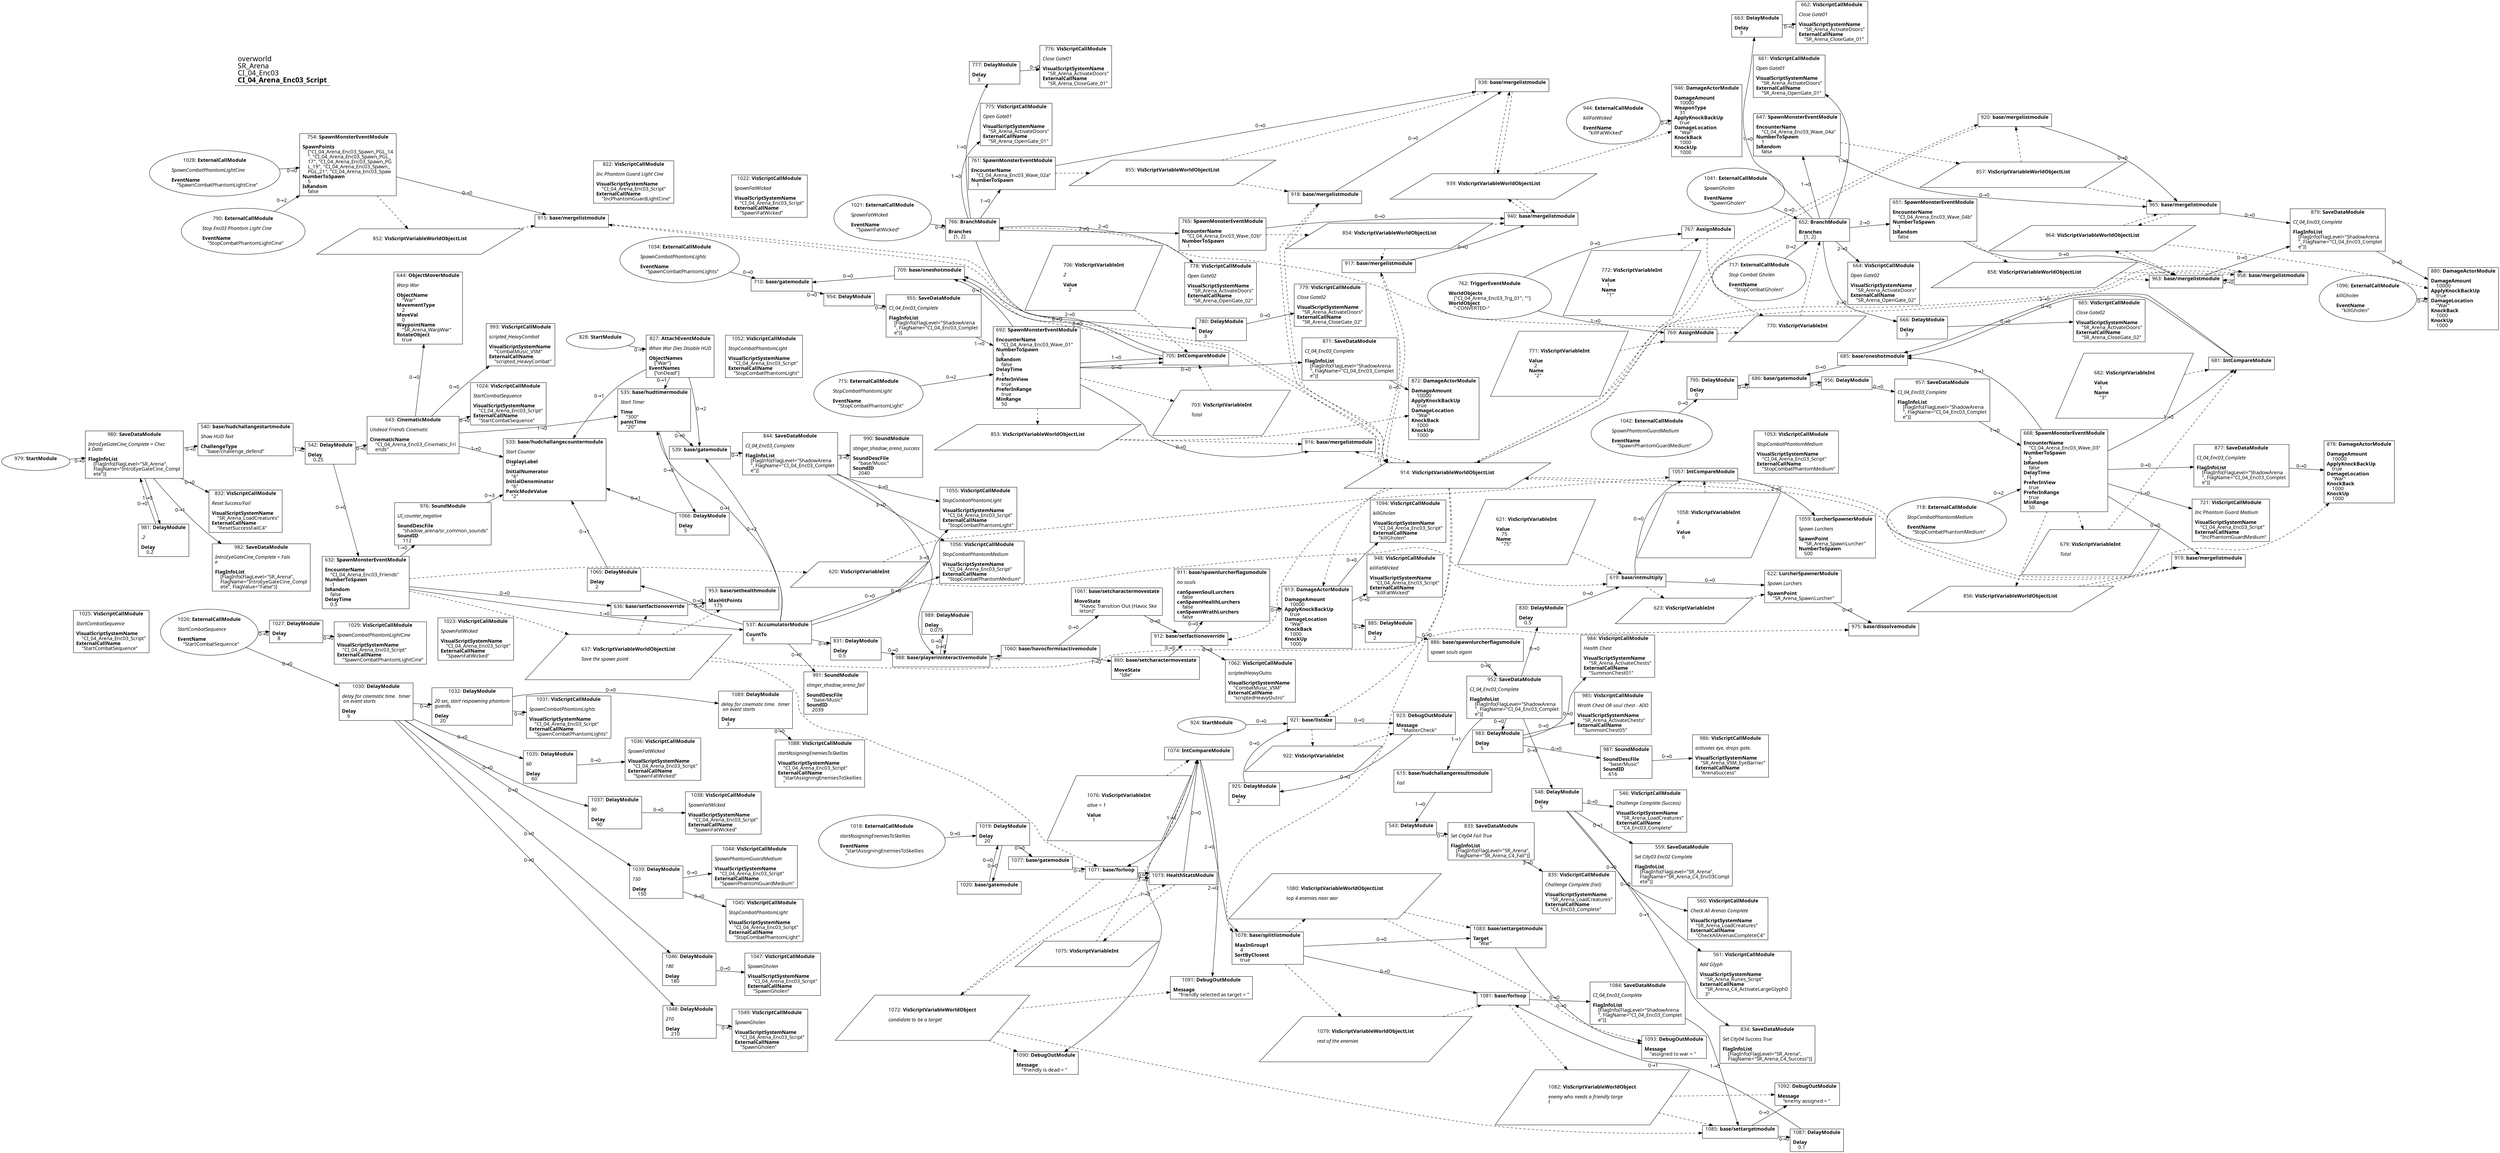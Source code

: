 digraph {
    layout = fdp;
    overlap = prism;
    sep = "+16";
    splines = spline;

    node [ shape = box ];

    graph [ fontname = "Segoe UI" ];
    node [ fontname = "Segoe UI" ];
    edge [ fontname = "Segoe UI" ];

    533 [ label = <533: <b>base/hudchallangecountermodule</b><br/><br/><i>Start Counter<br align="left"/></i><br align="left"/><b>DisplayLabel</b><br align="left"/>    &quot;&quot;<br align="left"/><b>InitialNumerator</b><br align="left"/>    &quot;6&quot;<br align="left"/><b>InitialDenominator</b><br align="left"/>    &quot;6&quot;<br align="left"/><b>PanicModeValue</b><br align="left"/>    &quot;2&quot;<br align="left"/>> ];
    533 [ pos = "-1.005,-2.9950001!" ];

    535 [ label = <535: <b>base/hudtimermodule</b><br/><br/><i>Start Timer<br align="left"/></i><br align="left"/><b>Time</b><br align="left"/>    &quot;300&quot;<br align="left"/><b>panicTime</b><br align="left"/>    &quot;20&quot;<br align="left"/>> ];
    535 [ pos = "-0.69100004,-2.867!" ];
    535 -> 539 [ label = "0→0" ];
    535 -> 1066 [ label = "0→0" ];

    537 [ label = <537: <b>AccumulatorModule</b><br/><br/><b>CountTo</b><br align="left"/>    6<br align="left"/>> ];
    537 [ pos = "-0.314,-3.673!" ];
    537 -> 539 [ label = "0→2" ];
    537 -> 535 [ label = "0→1" ];
    537 -> 831 [ label = "0→0" ];
    537 -> 991 [ label = "0→0" ];
    537 -> 1056 [ label = "0→0" ];
    537 -> 1055 [ label = "0→0" ];
    537 -> 1065 [ label = "0→0" ];

    539 [ label = <539: <b>base/gatemodule</b><br/><br/>> ];
    539 [ pos = "-0.324,-2.867!" ];
    539 -> 844 [ label = "0→1" ];

    540 [ label = <540: <b>base/hudchallangestartmodule</b><br/><br/><i>Show HUD Text<br align="left"/></i><br align="left"/><b>ChallengeType</b><br align="left"/>    &quot;base/challenge_defend&quot;<br align="left"/>> ];
    540 [ pos = "-2.3330002,-2.844!" ];
    540 -> 542 [ label = "1→0" ];

    542 [ label = <542: <b>DelayModule</b><br/><br/><b>Delay</b><br align="left"/>    0.25<br align="left"/>> ];
    542 [ pos = "-2.033,-2.867!" ];
    542 -> 643 [ label = "0→0" ];
    542 -> 632 [ label = "0→0" ];

    543 [ label = <543: <b>DelayModule</b><br/><br/>> ];
    543 [ pos = "2.946,-4.076!" ];
    543 -> 833 [ label = "0→1" ];

    546 [ label = <546: <b>VisScriptCallModule</b><br/><br/><i>Challenge Complete (Success)<br align="left"/></i><br align="left"/><b>VisualScriptSystemName</b><br align="left"/>    &quot;SR_Arena_LoadCreatures&quot;<br align="left"/><b>ExternalCallName</b><br align="left"/>    &quot;C4_Enc03_Complete&quot;<br align="left"/>> ];
    546 [ pos = "3.5720003,-3.8480003!" ];

    548 [ label = <548: <b>DelayModule</b><br/><br/><b>Delay</b><br align="left"/>    5<br align="left"/>> ];
    548 [ pos = "3.3240001,-3.8480003!" ];
    548 -> 546 [ label = "0→0" ];
    548 -> 559 [ label = "0→1" ];
    548 -> 560 [ label = "0→0" ];
    548 -> 561 [ label = "0→0" ];
    548 -> 834 [ label = "0→1" ];

    559 [ label = <559: <b>SaveDataModule</b><br/><br/><i>Set City03 Enc02 Complete<br align="left"/></i><br align="left"/><b>FlagInfoList</b><br align="left"/>    [FlagInfo(FlagLevel=&quot;SR_Arena&quot;, <br align="left"/>    FlagName=&quot;SR_Arena_C4_Enc03Compl<br align="left"/>    ete&quot;)]<br align="left"/>> ];
    559 [ pos = "3.5720003,-3.9480002!" ];

    560 [ label = <560: <b>VisScriptCallModule</b><br/><br/><i>Check All Arenas Complete<br align="left"/></i><br align="left"/><b>VisualScriptSystemName</b><br align="left"/>    &quot;SR_Arena_LoadCreatures&quot;<br align="left"/><b>ExternalCallName</b><br align="left"/>    &quot;CheckAllArenasCompleteC4&quot;<br align="left"/>> ];
    560 [ pos = "3.5760002,-4.11!" ];

    561 [ label = <561: <b>VisScriptCallModule</b><br/><br/><i>Add Glyph<br align="left"/></i><br align="left"/><b>VisualScriptSystemName</b><br align="left"/>    &quot;SR_Arena_Runes_Script&quot;<br align="left"/><b>ExternalCallName</b><br align="left"/>    &quot;SR_Arena_C4_ActivateLargeGlyph0<br align="left"/>    3&quot;<br align="left"/>> ];
    561 [ pos = "3.5760002,-4.204!" ];

    615 [ label = <615: <b>base/hudchallangeresultmodule</b><br/><br/><i>Fail<br align="left"/></i><br align="left"/>> ];
    615 [ pos = "2.651,-4.053!" ];
    615 -> 543 [ label = "1→0" ];

    619 [ label = <619: <b>base/intmultiply</b><br/><br/>> ];
    619 [ pos = "3.5830002,-3.2140002!" ];
    619 -> 622 [ label = "0→0" ];
    619 -> 1057 [ label = "0→0" ];
    620 -> 619 [ style = dashed ];
    621 -> 619 [ style = dashed ];
    619 -> 623 [ style = dashed ];

    620 [ label = <620: <b>VisScriptVariableInt</b><br/><br/>> ];
    620 [ shape = parallelogram ]
    620 [ pos = "-0.078,-3.3780003!" ];

    621 [ label = <621: <b>VisScriptVariableInt</b><br/><br/><b>Value</b><br align="left"/>    75<br align="left"/><b>Name</b><br align="left"/>    &quot;75&quot;<br align="left"/>> ];
    621 [ shape = parallelogram ]
    621 [ pos = "3.4290001,-3.2120001!" ];

    622 [ label = <622: <b>LurcherSpawnerModule</b><br/><br/><i>Spawn Lurchers<br align="left"/></i><br align="left"/><b>SpawnPoint</b><br align="left"/>    &quot;SR_Arena_SpawnLurcher&quot;<br align="left"/>> ];
    622 [ pos = "3.8930001,-3.2140002!" ];
    622 -> 975 [ label = "0→0" ];
    623 -> 622 [ style = dashed ];

    623 [ label = <623: <b>VisScriptVariableInt</b><br/><br/>> ];
    623 [ shape = parallelogram ]
    623 [ pos = "3.755,-3.288!" ];

    632 [ label = <632: <b>SpawnMonsterEventModule</b><br/><br/><b>EncounterName</b><br align="left"/>    &quot;CI_04_Arena_Enc03_Friends&quot;<br align="left"/><b>NumberToSpawn</b><br align="left"/>    -1<br align="left"/><b>IsRandom</b><br align="left"/>    false<br align="left"/><b>DelayTime</b><br align="left"/>    0.5<br align="left"/>> ];
    632 [ pos = "-1.5380001,-3.2340002!" ];
    632 -> 537 [ label = "1→0" ];
    632 -> 636 [ label = "0→0" ];
    632 -> 976 [ label = "1→0" ];
    632 -> 637 [ style = dashed ];
    632 -> 620 [ style = dashed ];

    636 [ label = <636: <b>base/setfactionoverride</b><br/><br/>> ];
    636 [ pos = "-0.99100006,-3.5670002!" ];
    636 -> 953 [ label = "0→0" ];
    637 -> 636 [ style = dashed ];

    637 [ label = <637: <b>VisScriptVariableWorldObjectList</b><br/><br/><i>Save the spawn point<br align="left"/></i><br align="left"/>> ];
    637 [ shape = parallelogram ]
    637 [ pos = "-1.2420001,-3.7020001!" ];

    643 [ label = <643: <b>CinematicModule</b><br/><br/><i>Undead Friends Cinematic<br align="left"/></i><br align="left"/><b>CinematicName</b><br align="left"/>    &quot;CI_04_Arena_Enc03_Cinematic_Fri<br align="left"/>    ends&quot;<br align="left"/>> ];
    643 [ pos = "-1.766,-2.867!" ];
    643 -> 644 [ label = "0→0" ];
    643 -> 533 [ label = "1→0" ];
    643 -> 535 [ label = "1→0" ];
    643 -> 993 [ label = "0→0" ];
    643 -> 1024 [ label = "0→0" ];

    644 [ label = <644: <b>ObjectMoverModule</b><br/><br/><i>Warp War<br align="left"/></i><br align="left"/><b>ObjectName</b><br align="left"/>    &quot;War&quot;<br align="left"/><b>MovementType</b><br align="left"/>    2<br align="left"/><b>MoveVal</b><br align="left"/>    0<br align="left"/><b>WaypointName</b><br align="left"/>    &quot;SR_Arena_WarpWar&quot;<br align="left"/><b>RotateObject</b><br align="left"/>    true<br align="left"/>> ];
    644 [ pos = "-1.5180001,-2.561!" ];

    647 [ label = <647: <b>SpawnMonsterEventModule</b><br/><br/><b>EncounterName</b><br align="left"/>    &quot;CI_04_Arena_Enc03_Wave_04a&quot;<br align="left"/><b>NumberToSpawn</b><br align="left"/>    1<br align="left"/><b>IsRandom</b><br align="left"/>    false<br align="left"/>> ];
    647 [ pos = "4.8630004,-0.105000004!" ];
    647 -> 965 [ label = "0→0" ];
    647 -> 857 [ style = dashed ];

    651 [ label = <651: <b>SpawnMonsterEventModule</b><br/><br/><b>EncounterName</b><br align="left"/>    &quot;CI_04_Arena_Enc03_Wave_04b&quot;<br align="left"/><b>NumberToSpawn</b><br align="left"/>    1<br align="left"/><b>IsRandom</b><br align="left"/>    false<br align="left"/>> ];
    651 [ pos = "4.867,-0.8!" ];
    651 -> 963 [ label = "0→0" ];
    651 -> 858 [ style = dashed ];

    652 [ label = <652: <b>BranchModule</b><br/><br/><b>Branches</b><br align="left"/>    [1, 2]<br align="left"/>> ];
    652 [ pos = "4.563,-0.44300002!" ];
    652 -> 663 [ label = "1→0" ];
    652 -> 661 [ label = "1→0" ];
    652 -> 647 [ label = "1→0" ];
    652 -> 651 [ label = "2→0" ];
    652 -> 664 [ label = "2→0" ];
    652 -> 666 [ label = "2→0" ];
    770 -> 652 [ style = dashed ];

    661 [ label = <661: <b>VisScriptCallModule</b><br/><br/><i>Open Gate01<br align="left"/></i><br align="left"/><b>VisualScriptSystemName</b><br align="left"/>    &quot;SR_Arena_ActivateDoors&quot;<br align="left"/><b>ExternalCallName</b><br align="left"/>    &quot;SR_Arena_OpenGate_01&quot;<br align="left"/>> ];
    661 [ pos = "4.8620005,-0.028!" ];

    662 [ label = <662: <b>VisScriptCallModule</b><br/><br/><i>Close Gate01<br align="left"/></i><br align="left"/><b>VisualScriptSystemName</b><br align="left"/>    &quot;SR_Arena_ActivateDoors&quot;<br align="left"/><b>ExternalCallName</b><br align="left"/>    &quot;SR_Arena_CloseGate_01&quot;<br align="left"/>> ];
    662 [ pos = "5.011,0.16600001!" ];

    663 [ label = <663: <b>DelayModule</b><br/><br/><b>Delay</b><br align="left"/>    3<br align="left"/>> ];
    663 [ pos = "4.86,0.16600001!" ];
    663 -> 662 [ label = "0→0" ];

    664 [ label = <664: <b>VisScriptCallModule</b><br/><br/><i>Open Gate02<br align="left"/></i><br align="left"/><b>VisualScriptSystemName</b><br align="left"/>    &quot;SR_Arena_ActivateDoors&quot;<br align="left"/><b>ExternalCallName</b><br align="left"/>    &quot;SR_Arena_OpenGate_02&quot;<br align="left"/>> ];
    664 [ pos = "4.868,-1.07!" ];

    665 [ label = <665: <b>VisScriptCallModule</b><br/><br/><i>Close Gate02<br align="left"/></i><br align="left"/><b>VisualScriptSystemName</b><br align="left"/>    &quot;SR_Arena_ActivateDoors&quot;<br align="left"/><b>ExternalCallName</b><br align="left"/>    &quot;SR_Arena_CloseGate_02&quot;<br align="left"/>> ];
    665 [ pos = "5.039,-1.151!" ];

    666 [ label = <666: <b>DelayModule</b><br/><br/><b>Delay</b><br align="left"/>    3<br align="left"/>> ];
    666 [ pos = "4.8700004,-1.151!" ];
    666 -> 665 [ label = "0→0" ];

    668 [ label = <668: <b>SpawnMonsterEventModule</b><br/><br/><b>EncounterName</b><br align="left"/>    &quot;CI_04_Arena_Enc03_Wave_03&quot;<br align="left"/><b>NumberToSpawn</b><br align="left"/>    5<br align="left"/><b>IsRandom</b><br align="left"/>    false<br align="left"/><b>DelayTime</b><br align="left"/>    1<br align="left"/><b>PreferInView</b><br align="left"/>    true<br align="left"/><b>PreferInRange</b><br align="left"/>    true<br align="left"/><b>MinRange</b><br align="left"/>    50<br align="left"/>> ];
    668 [ pos = "4.9090004,-2.3370001!" ];
    668 -> 681 [ label = "1→0" ];
    668 -> 685 [ label = "0→1" ];
    668 -> 721 [ label = "1→0" ];
    668 -> 877 [ label = "0→0" ];
    668 -> 919 [ label = "0→0" ];
    668 -> 856 [ style = dashed ];
    668 -> 679 [ style = dashed ];

    679 [ label = <679: <b>VisScriptVariableInt</b><br/><br/><i>Total<br align="left"/></i><br align="left"/>> ];
    679 [ shape = parallelogram ]
    679 [ pos = "5.195,-2.549!" ];

    681 [ label = <681: <b>IntCompareModule</b><br/><br/>> ];
    681 [ pos = "5.2700005,-2.1060002!" ];
    681 -> 685 [ label = "0→0" ];
    681 -> 685 [ label = "2→0" ];
    682 -> 681 [ style = dashed ];
    679 -> 681 [ style = dashed ];

    682 [ label = <682: <b>VisScriptVariableInt</b><br/><br/><b>Value</b><br align="left"/>    1<br align="left"/><b>Name</b><br align="left"/>    &quot;3&quot;<br align="left"/>> ];
    682 [ shape = parallelogram ]
    682 [ pos = "5.111,-2.092!" ];

    685 [ label = <685: <b>base/oneshotmodule</b><br/><br/>> ];
    685 [ pos = "4.7060003,-2.112!" ];
    685 -> 686 [ label = "0→0" ];

    686 [ label = <686: <b>base/gatemodule</b><br/><br/>> ];
    686 [ pos = "4.3580003,-2.3140001!" ];
    686 -> 956 [ label = "0→0" ];

    692 [ label = <692: <b>SpawnMonsterEventModule</b><br/><br/><b>EncounterName</b><br align="left"/>    &quot;CI_04_Arena_Enc03_Wave_01&quot;<br align="left"/><b>NumberToSpawn</b><br align="left"/>    5<br align="left"/><b>IsRandom</b><br align="left"/>    false<br align="left"/><b>DelayTime</b><br align="left"/>    1<br align="left"/><b>PreferInView</b><br align="left"/>    true<br align="left"/><b>PreferInRange</b><br align="left"/>    true<br align="left"/><b>MinRange</b><br align="left"/>    50<br align="left"/>> ];
    692 [ pos = "0.36400002,-2.02!" ];
    692 -> 705 [ label = "1→0" ];
    692 -> 709 [ label = "0→1" ];
    692 -> 871 [ label = "0→0" ];
    692 -> 916 [ label = "0→0" ];
    692 -> 705 [ label = "0→0" ];
    692 -> 853 [ style = dashed ];
    692 -> 703 [ style = dashed ];

    703 [ label = <703: <b>VisScriptVariableInt</b><br/><br/><i>Total<br align="left"/></i><br align="left"/>> ];
    703 [ shape = parallelogram ]
    703 [ pos = "0.62600005,-2.1790001!" ];

    705 [ label = <705: <b>IntCompareModule</b><br/><br/>> ];
    705 [ pos = "0.772,-1.899!" ];
    705 -> 709 [ label = "0→0" ];
    705 -> 709 [ label = "2→0" ];
    706 -> 705 [ style = dashed ];
    703 -> 705 [ style = dashed ];

    706 [ label = <706: <b>VisScriptVariableInt</b><br/><br/><i>2<br align="left"/></i><br align="left"/><b>Value</b><br align="left"/>    2<br align="left"/>> ];
    706 [ shape = parallelogram ]
    706 [ pos = "0.61800003,-1.784!" ];

    709 [ label = <709: <b>base/oneshotmodule</b><br/><br/>> ];
    709 [ pos = "0.105000004,-1.8000001!" ];
    709 -> 710 [ label = "0→0" ];

    710 [ label = <710: <b>base/gatemodule</b><br/><br/>> ];
    710 [ pos = "-0.19100001,-1.9970001!" ];
    710 -> 954 [ label = "0→0" ];

    715 [ label = <715: <b>ExternalCallModule</b><br/><br/><i>StopCombatPhantomLight<br align="left"/></i><br align="left"/><b>EventName</b><br align="left"/>    &quot;StopCombatPhantomLight&quot;<br align="left"/>> ];
    715 [ shape = oval ]
    715 [ pos = "0.072000004,-2.2080002!" ];
    715 -> 692 [ label = "0→2" ];

    717 [ label = <717: <b>ExternalCallModule</b><br/><br/><i>Stop Combat Gholen<br align="left"/></i><br align="left"/><b>EventName</b><br align="left"/>    &quot;StopCombatGholen&quot;<br align="left"/>> ];
    717 [ shape = oval ]
    717 [ pos = "4.309,-0.51600003!" ];
    717 -> 652 [ label = "0→2" ];

    718 [ label = <718: <b>ExternalCallModule</b><br/><br/><i>StopCombatPhantomMedium<br align="left"/></i><br align="left"/><b>EventName</b><br align="left"/>    &quot;StopCombatPhantomMedium&quot;<br align="left"/>> ];
    718 [ shape = oval ]
    718 [ pos = "4.6450005,-2.522!" ];
    718 -> 668 [ label = "0→2" ];

    721 [ label = <721: <b>VisScriptCallModule</b><br/><br/><i>Inc Phantom Guard Medium<br align="left"/></i><br align="left"/><b>VisualScriptSystemName</b><br align="left"/>    &quot;CI_04_Arena_Enc03_Script&quot;<br align="left"/><b>ExternalCallName</b><br align="left"/>    &quot;IncPhantomGuardMedium&quot;<br align="left"/>> ];
    721 [ pos = "5.4570003,-2.3960001!" ];

    754 [ label = <754: <b>SpawnMonsterEventModule</b><br/><br/><b>SpawnPoints</b><br align="left"/>    [&quot;CI_04_Arena_Enc03_Spawn_PGL_14<br align="left"/>    &quot;, &quot;CI_04_Arena_Enc03_Spawn_PGL_<br align="left"/>    17&quot;, &quot;CI_04_Arena_Enc03_Spawn_PG<br align="left"/>    L_19&quot;, &quot;CI_04_Arena_Enc03_Spawn_<br align="left"/>    PGL_21&quot;, &quot;CI_04_Arena_Enc03_Spaw<br align="left"/><b>NumberToSpawn</b><br align="left"/>    5<br align="left"/><b>IsRandom</b><br align="left"/>    false<br align="left"/>> ];
    754 [ pos = "-1.6,-1.9740001!" ];
    754 -> 915 [ label = "0→0" ];
    754 -> 852 [ style = dashed ];

    761 [ label = <761: <b>SpawnMonsterEventModule</b><br/><br/><b>EncounterName</b><br align="left"/>    &quot;CI_04_Arena_Enc03_Wave_02a&quot;<br align="left"/><b>NumberToSpawn</b><br align="left"/>    1<br align="left"/>> ];
    761 [ pos = "1.7680001,-0.19000001!" ];
    761 -> 938 [ label = "0→0" ];
    761 -> 855 [ style = dashed ];

    762 [ label = <762: <b>TriggerEventModule</b><br/><br/><b>WorldObjects</b><br align="left"/>    [&quot;CI_04_Arena_Enc03_Trg_01&quot;, &quot;&quot;]<br align="left"/><b>WorldObject</b><br align="left"/>    &quot;-CONVERTED-&quot;<br align="left"/>> ];
    762 [ shape = oval ]
    762 [ pos = "3.2270002,-1.149!" ];
    762 -> 769 [ label = "1→0" ];
    762 -> 767 [ label = "0→0" ];

    765 [ label = <765: <b>SpawnMonsterEventModule</b><br/><br/><b>EncounterName</b><br align="left"/>    &quot;CI_04_Arena_Enc03_Wave_02b&quot;<br align="left"/><b>NumberToSpawn</b><br align="left"/>    1<br align="left"/>> ];
    765 [ pos = "1.7730001,-0.82500005!" ];
    765 -> 940 [ label = "0→0" ];
    765 -> 854 [ style = dashed ];

    766 [ label = <766: <b>BranchModule</b><br/><br/><b>Branches</b><br align="left"/>    [1, 2]<br align="left"/>> ];
    766 [ pos = "1.514,-0.544!" ];
    766 -> 778 [ label = "2→0" ];
    766 -> 780 [ label = "2→0" ];
    766 -> 765 [ label = "2→0" ];
    766 -> 775 [ label = "1→0" ];
    766 -> 777 [ label = "1→0" ];
    766 -> 761 [ label = "1→0" ];
    770 -> 766 [ style = dashed ];

    767 [ label = <767: <b>AssignModule</b><br/><br/>> ];
    767 [ pos = "3.6020002,-1.079!" ];
    767 -> 770 [ style = dashed ];
    772 -> 767 [ style = dashed ];

    769 [ label = <769: <b>AssignModule</b><br/><br/>> ];
    769 [ pos = "3.5990002,-1.281!" ];
    769 -> 770 [ style = dashed ];
    771 -> 769 [ style = dashed ];

    770 [ label = <770: <b>VisScriptVariableInt</b><br/><br/>> ];
    770 [ shape = parallelogram ]
    770 [ pos = "3.7900002,-1.176!" ];

    771 [ label = <771: <b>VisScriptVariableInt</b><br/><br/><b>Value</b><br align="left"/>    2<br align="left"/><b>Name</b><br align="left"/>    &quot;2&quot;<br align="left"/>> ];
    771 [ shape = parallelogram ]
    771 [ pos = "3.4850001,-1.378!" ];

    772 [ label = <772: <b>VisScriptVariableInt</b><br/><br/><b>Value</b><br align="left"/>    1<br align="left"/><b>Name</b><br align="left"/>    &quot;1&quot;<br align="left"/>> ];
    772 [ shape = parallelogram ]
    772 [ pos = "3.4830003,-1.176!" ];

    775 [ label = <775: <b>VisScriptCallModule</b><br/><br/><i>Open Gate01<br align="left"/></i><br align="left"/><b>VisualScriptSystemName</b><br align="left"/>    &quot;SR_Arena_ActivateDoors&quot;<br align="left"/><b>ExternalCallName</b><br align="left"/>    &quot;SR_Arena_OpenGate_01&quot;<br align="left"/>> ];
    775 [ pos = "1.766,-0.109000005!" ];

    776 [ label = <776: <b>VisScriptCallModule</b><br/><br/><i>Close Gate01<br align="left"/></i><br align="left"/><b>VisualScriptSystemName</b><br align="left"/>    &quot;SR_Arena_ActivateDoors&quot;<br align="left"/><b>ExternalCallName</b><br align="left"/>    &quot;SR_Arena_CloseGate_01&quot;<br align="left"/>> ];
    776 [ pos = "1.9180001,0.083000004!" ];

    777 [ label = <777: <b>DelayModule</b><br/><br/><b>Delay</b><br align="left"/>    3<br align="left"/>> ];
    777 [ pos = "1.7670001,0.083000004!" ];
    777 -> 776 [ label = "0→0" ];

    778 [ label = <778: <b>VisScriptCallModule</b><br/><br/><i>Open Gate02<br align="left"/></i><br align="left"/><b>VisualScriptSystemName</b><br align="left"/>    &quot;SR_Arena_ActivateDoors&quot;<br align="left"/><b>ExternalCallName</b><br align="left"/>    &quot;SR_Arena_OpenGate_02&quot;<br align="left"/>> ];
    778 [ pos = "1.7750001,-1.0910001!" ];

    779 [ label = <779: <b>VisScriptCallModule</b><br/><br/><i>Close Gate02<br align="left"/></i><br align="left"/><b>VisualScriptSystemName</b><br align="left"/>    &quot;SR_Arena_ActivateDoors&quot;<br align="left"/><b>ExternalCallName</b><br align="left"/>    &quot;SR_Arena_CloseGate_02&quot;<br align="left"/>> ];
    779 [ pos = "1.945,-1.1600001!" ];

    780 [ label = <780: <b>DelayModule</b><br/><br/><b>Delay</b><br align="left"/>    3<br align="left"/>> ];
    780 [ pos = "1.7760001,-1.1600001!" ];
    780 -> 779 [ label = "0→0" ];

    790 [ label = <790: <b>ExternalCallModule</b><br/><br/><i>Stop Enc03 Phantom Light Cine<br align="left"/></i><br align="left"/><b>EventName</b><br align="left"/>    &quot;StopCombatPhantomLightCine&quot;<br align="left"/>> ];
    790 [ shape = oval ]
    790 [ pos = "-1.84,-2.18!" ];
    790 -> 754 [ label = "0→2" ];

    795 [ label = <795: <b>DelayModule</b><br/><br/><b>Delay</b><br align="left"/>    0<br align="left"/>> ];
    795 [ pos = "4.169,-2.3140001!" ];
    795 -> 686 [ label = "0→0" ];

    822 [ label = <822: <b>VisScriptCallModule</b><br/><br/><i>Inc Phantom Guard Light Cine<br align="left"/></i><br align="left"/><b>VisualScriptSystemName</b><br align="left"/>    &quot;CI_04_Arena_Enc03_Script&quot;<br align="left"/><b>ExternalCallName</b><br align="left"/>    &quot;IncPhantomGuardLightCine&quot;<br align="left"/>> ];
    822 [ pos = "-0.763,-1.6790001!" ];

    827 [ label = <827: <b>AttachEventModule</b><br/><br/><i>When War Dies Disable HUD<br align="left"/></i><br align="left"/><b>ObjectNames</b><br align="left"/>    [&quot;War&quot;]<br align="left"/><b>EventNames</b><br align="left"/>    [&quot;onDead&quot;]<br align="left"/>> ];
    827 [ pos = "-0.79600006,-2.673!" ];
    827 -> 539 [ label = "0→2" ];
    827 -> 535 [ label = "0→1" ];
    827 -> 533 [ label = "0→1" ];

    828 [ label = <828: <b>StartModule</b><br/><br/>> ];
    828 [ shape = oval ]
    828 [ pos = "-1.016,-2.673!" ];
    828 -> 827 [ label = "0→0" ];

    830 [ label = <830: <b>DelayModule</b><br/><br/><b>Delay</b><br align="left"/>    0.5<br align="left"/>> ];
    830 [ pos = "3.2170002,-3.3680003!" ];
    830 -> 619 [ label = "0→0" ];

    831 [ label = <831: <b>DelayModule</b><br/><br/><b>Delay</b><br align="left"/>    0.5<br align="left"/>> ];
    831 [ pos = "0.21700001,-3.7500002!" ];
    831 -> 988 [ label = "0→0" ];

    832 [ label = <832: <b>VisScriptCallModule</b><br/><br/><i>Reset Success/Fail<br align="left"/></i><br align="left"/><b>VisualScriptSystemName</b><br align="left"/>    &quot;SR_Arena_LoadCreatures&quot;<br align="left"/><b>ExternalCallName</b><br align="left"/>    &quot;ResetSuccessFailC4&quot;<br align="left"/>> ];
    832 [ pos = "-2.332,-2.96!" ];

    833 [ label = <833: <b>SaveDataModule</b><br/><br/><i>Set City04 Fail True<br align="left"/></i><br align="left"/><b>FlagInfoList</b><br align="left"/>    [FlagInfo(FlagLevel=&quot;SR_Arena&quot;, <br align="left"/>    FlagName=&quot;SR_Arena_C4_Fail&quot;)]<br align="left"/>> ];
    833 [ pos = "3.1100001,-4.053!" ];
    833 -> 835 [ label = "3→0" ];

    834 [ label = <834: <b>SaveDataModule</b><br/><br/><i>Set City04 Success True<br align="left"/></i><br align="left"/><b>FlagInfoList</b><br align="left"/>    [FlagInfo(FlagLevel=&quot;SR_Arena&quot;, <br align="left"/>    FlagName=&quot;SR_Arena_C4_Success&quot;)]<br align="left"/>> ];
    834 [ pos = "3.5750003,-4.301!" ];

    835 [ label = <835: <b>VisScriptCallModule</b><br/><br/><i>Challenge Complete (Fail)<br align="left"/></i><br align="left"/><b>VisualScriptSystemName</b><br align="left"/>    &quot;SR_Arena_LoadCreatures&quot;<br align="left"/><b>ExternalCallName</b><br align="left"/>    &quot;C4_Enc03_Complete&quot;<br align="left"/>> ];
    835 [ pos = "3.3040001,-4.099!" ];

    844 [ label = <844: <b>SaveDataModule</b><br/><br/><i>CI_04_Enc03_Complete<br align="left"/></i><br align="left"/><b>FlagInfoList</b><br align="left"/>    [FlagInfo(FlagLevel=&quot;ShadowArena<br align="left"/>    &quot;, FlagName=&quot;CI_04_Enc03_Complet<br align="left"/>    e&quot;)]<br align="left"/>> ];
    844 [ pos = "-0.13900001,-2.844!" ];
    844 -> 988 [ label = "3→0" ];
    844 -> 990 [ label = "3→0" ];
    844 -> 1055 [ label = "3→0" ];
    844 -> 1056 [ label = "3→0" ];

    852 [ label = <852: <b>VisScriptVariableWorldObjectList</b><br/><br/>> ];
    852 [ shape = parallelogram ]
    852 [ pos = "-1.5380001,-2.2350001!" ];

    853 [ label = <853: <b>VisScriptVariableWorldObjectList</b><br/><br/>> ];
    853 [ shape = parallelogram ]
    853 [ pos = "0.42600003,-2.279!" ];

    854 [ label = <854: <b>VisScriptVariableWorldObjectList</b><br/><br/>> ];
    854 [ shape = parallelogram ]
    854 [ pos = "2.066,-0.99100006!" ];

    855 [ label = <855: <b>VisScriptVariableWorldObjectList</b><br/><br/>> ];
    855 [ shape = parallelogram ]
    855 [ pos = "2.055,-0.356!" ];

    856 [ label = <856: <b>VisScriptVariableWorldObjectList</b><br/><br/>> ];
    856 [ shape = parallelogram ]
    856 [ pos = "5.116,-2.601!" ];

    857 [ label = <857: <b>VisScriptVariableWorldObjectList</b><br/><br/>> ];
    857 [ shape = parallelogram ]
    857 [ pos = "5.03,-0.36200002!" ];

    858 [ label = <858: <b>VisScriptVariableWorldObjectList</b><br/><br/>> ];
    858 [ shape = parallelogram ]
    858 [ pos = "5.0280004,-1.051!" ];

    860 [ label = <860: <b>base/setcharactermovestate</b><br/><br/><b>MoveState</b><br align="left"/>    &quot;Idle&quot;<br align="left"/>> ];
    860 [ pos = "0.952,-3.7960002!" ];
    860 -> 912 [ label = "0→0" ];

    871 [ label = <871: <b>SaveDataModule</b><br/><br/><i>CI_04_Enc03_Complete<br align="left"/></i><br align="left"/><b>FlagInfoList</b><br align="left"/>    [FlagInfo(FlagLevel=&quot;ShadowArena<br align="left"/>    &quot;, FlagName=&quot;CI_04_Enc03_Complet<br align="left"/>    e&quot;)]<br align="left"/>> ];
    871 [ pos = "0.99000007,-2.02!" ];
    871 -> 872 [ label = "0→0" ];

    872 [ label = <872: <b>DamageActorModule</b><br/><br/><b>DamageAmount</b><br align="left"/>    10000<br align="left"/><b>ApplyKnockBackUp</b><br align="left"/>    true<br align="left"/><b>DamageLocation</b><br align="left"/>    &quot;War&quot;<br align="left"/><b>KnockBack</b><br align="left"/>    1000<br align="left"/><b>KnockUp</b><br align="left"/>    1000<br align="left"/>> ];
    872 [ pos = "1.212,-2.02!" ];
    853 -> 872 [ style = dashed ];

    877 [ label = <877: <b>SaveDataModule</b><br/><br/><i>CI_04_Enc03_Complete<br align="left"/></i><br align="left"/><b>FlagInfoList</b><br align="left"/>    [FlagInfo(FlagLevel=&quot;ShadowArena<br align="left"/>    &quot;, FlagName=&quot;CI_04_Enc03_Complet<br align="left"/>    e&quot;)]<br align="left"/>> ];
    877 [ pos = "5.4550004,-2.2480001!" ];
    877 -> 878 [ label = "0→0" ];

    878 [ label = <878: <b>DamageActorModule</b><br/><br/><b>DamageAmount</b><br align="left"/>    10000<br align="left"/><b>ApplyKnockBackUp</b><br align="left"/>    true<br align="left"/><b>DamageLocation</b><br align="left"/>    &quot;War&quot;<br align="left"/><b>KnockBack</b><br align="left"/>    1000<br align="left"/><b>KnockUp</b><br align="left"/>    1000<br align="left"/>> ];
    878 [ pos = "5.677,-2.2480001!" ];
    856 -> 878 [ style = dashed ];

    879 [ label = <879: <b>SaveDataModule</b><br/><br/><i>CI_04_Enc03_Complete<br align="left"/></i><br align="left"/><b>FlagInfoList</b><br align="left"/>    [FlagInfo(FlagLevel=&quot;ShadowArena<br align="left"/>    &quot;, FlagName=&quot;CI_04_Enc03_Complet<br align="left"/>    e&quot;)]<br align="left"/>> ];
    879 [ pos = "6.169,-0.294!" ];
    879 -> 880 [ label = "0→0" ];

    880 [ label = <880: <b>DamageActorModule</b><br/><br/><b>DamageAmount</b><br align="left"/>    10000<br align="left"/><b>ApplyKnockBackUp</b><br align="left"/>    true<br align="left"/><b>DamageLocation</b><br align="left"/>    &quot;War&quot;<br align="left"/><b>KnockBack</b><br align="left"/>    1000<br align="left"/><b>KnockUp</b><br align="left"/>    1000<br align="left"/>> ];
    880 [ pos = "6.497,-0.51500005!" ];
    964 -> 880 [ style = dashed ];

    885 [ label = <885: <b>DelayModule</b><br/><br/><b>Delay</b><br align="left"/>    2<br align="left"/>> ];
    885 [ pos = "1.9380001,-3.7960002!" ];
    885 -> 886 [ label = "0→0" ];

    886 [ label = <886: <b>base/spawnlurcherflagsmodule</b><br/><br/><i>spawn souls again<br align="left"/></i><br align="left"/>> ];
    886 [ pos = "2.128,-3.7960002!" ];
    886 -> 952 [ label = "0→0" ];

    911 [ label = <911: <b>base/spawnlurcherflagsmodule</b><br/><br/><i>no souls<br align="left"/></i><br align="left"/><b>canSpawnSoulLurchers</b><br align="left"/>    false<br align="left"/><b>canSpawnHealthLurchers</b><br align="left"/>    false<br align="left"/><b>canSpawnWrathLurchers</b><br align="left"/>    false<br align="left"/>> ];
    911 [ pos = "1.4810001,-3.7960002!" ];
    911 -> 913 [ label = "0→0" ];

    912 [ label = <912: <b>base/setfactionoverride</b><br/><br/>> ];
    912 [ pos = "1.2260001,-3.7960002!" ];
    912 -> 911 [ label = "0→0" ];
    912 -> 1062 [ label = "0→0" ];
    914 -> 912 [ style = dashed ];

    913 [ label = <913: <b>DamageActorModule</b><br/><br/><b>DamageAmount</b><br align="left"/>    10000<br align="left"/><b>ApplyKnockBackUp</b><br align="left"/>    true<br align="left"/><b>DamageLocation</b><br align="left"/>    &quot;War&quot;<br align="left"/><b>KnockBack</b><br align="left"/>    1000<br align="left"/><b>KnockUp</b><br align="left"/>    1000<br align="left"/>> ];
    913 [ pos = "1.7270001,-3.7960002!" ];
    913 -> 885 [ label = "0→0" ];
    913 -> 948 [ label = "0→0" ];
    913 -> 1094 [ label = "0→0" ];
    914 -> 913 [ style = dashed ];

    914 [ label = <914: <b>VisScriptVariableWorldObjectList</b><br/><br/>> ];
    914 [ shape = parallelogram ]
    914 [ pos = "2.187,-2.729!" ];

    915 [ label = <915: <b>base/mergelistmodule</b><br/><br/>> ];
    915 [ pos = "-1.2750001,-2.161!" ];
    915 -> 914 [ style = dashed ];
    914 -> 915 [ style = dashed ];
    852 -> 915 [ style = dashed ];

    916 [ label = <916: <b>base/mergelistmodule</b><br/><br/>> ];
    916 [ pos = "0.78000003,-2.2050002!" ];
    916 -> 914 [ style = dashed ];
    914 -> 916 [ style = dashed ];
    853 -> 916 [ style = dashed ];

    917 [ label = <917: <b>base/mergelistmodule</b><br/><br/>> ];
    917 [ pos = "2.2570002,-1.0990001!" ];
    917 -> 940 [ label = "0→0" ];
    917 -> 914 [ style = dashed ];
    914 -> 917 [ style = dashed ];
    854 -> 917 [ style = dashed ];

    918 [ label = <918: <b>base/mergelistmodule</b><br/><br/>> ];
    918 [ pos = "2.3390002,-0.45200002!" ];
    918 -> 938 [ label = "0→0" ];
    918 -> 914 [ style = dashed ];
    914 -> 918 [ style = dashed ];
    855 -> 918 [ style = dashed ];

    919 [ label = <919: <b>base/mergelistmodule</b><br/><br/>> ];
    919 [ pos = "5.393,-2.561!" ];
    919 -> 914 [ style = dashed ];
    914 -> 919 [ style = dashed ];
    856 -> 919 [ style = dashed ];

    920 [ label = <920: <b>base/mergelistmodule</b><br/><br/>> ];
    920 [ pos = "5.3570004,-0.015000001!" ];
    920 -> 965 [ label = "0→0" ];
    920 -> 914 [ style = dashed ];
    914 -> 920 [ style = dashed ];
    857 -> 920 [ style = dashed ];

    921 [ label = <921: <b>base/listsize</b><br/><br/>> ];
    921 [ pos = "1.7820001,-4.132!" ];
    921 -> 923 [ label = "0→0" ];
    921 -> 922 [ style = dashed ];
    914 -> 921 [ style = dashed ];

    922 [ label = <922: <b>VisScriptVariableInt</b><br/><br/>> ];
    922 [ shape = parallelogram ]
    922 [ pos = "1.917,-4.2380004!" ];

    923 [ label = <923: <b>DebugOutModule</b><br/><br/><b>Message</b><br align="left"/>    &quot;MasterCheck&quot;<br align="left"/>> ];
    923 [ pos = "2.033,-4.132!" ];
    923 -> 925 [ label = "0→0" ];
    922 -> 923 [ style = dashed ];

    924 [ label = <924: <b>StartModule</b><br/><br/>> ];
    924 [ shape = oval ]
    924 [ pos = "1.514,-4.132!" ];
    924 -> 921 [ label = "0→0" ];

    925 [ label = <925: <b>DelayModule</b><br/><br/><b>Delay</b><br align="left"/>    2<br align="left"/>> ];
    925 [ pos = "1.9020001,-4.3580003!" ];
    925 -> 921 [ label = "0→0" ];

    938 [ label = <938: <b>base/mergelistmodule</b><br/><br/>> ];
    938 [ pos = "2.9440002,-0.284!" ];
    938 -> 939 [ style = dashed ];
    939 -> 938 [ style = dashed ];
    855 -> 938 [ style = dashed ];

    939 [ label = <939: <b>VisScriptVariableWorldObjectList</b><br/><br/>> ];
    939 [ shape = parallelogram ]
    939 [ pos = "2.9650002,-0.583!" ];

    940 [ label = <940: <b>base/mergelistmodule</b><br/><br/>> ];
    940 [ pos = "2.953,-0.77800006!" ];
    940 -> 939 [ style = dashed ];
    939 -> 940 [ style = dashed ];
    854 -> 940 [ style = dashed ];

    944 [ label = <944: <b>ExternalCallModule</b><br/><br/><i>killFatWicked<br align="left"/></i><br align="left"/><b>EventName</b><br align="left"/>    &quot;killFatWicked&quot;<br align="left"/>> ];
    944 [ shape = oval ]
    944 [ pos = "3.2700002,-0.48600003!" ];
    944 -> 946 [ label = "0→0" ];

    946 [ label = <946: <b>DamageActorModule</b><br/><br/><b>DamageAmount</b><br align="left"/>    10000<br align="left"/><b>WeaponType</b><br align="left"/>    31<br align="left"/><b>ApplyKnockBackUp</b><br align="left"/>    true<br align="left"/><b>DamageLocation</b><br align="left"/>    &quot;War&quot;<br align="left"/><b>KnockBack</b><br align="left"/>    1000<br align="left"/><b>KnockUp</b><br align="left"/>    1000<br align="left"/>> ];
    946 [ pos = "3.499,-0.48600003!" ];
    939 -> 946 [ style = dashed ];

    948 [ label = <948: <b>VisScriptCallModule</b><br/><br/><i>killFatWicked<br align="left"/></i><br align="left"/><b>VisualScriptSystemName</b><br align="left"/>    &quot;CI_04_Arena_Enc03_Script&quot;<br align="left"/><b>ExternalCallName</b><br align="left"/>    &quot;killFatWicked&quot;<br align="left"/>> ];
    948 [ pos = "1.937,-3.7220001!" ];

    952 [ label = <952: <b>SaveDataModule</b><br/><br/><i>CI_04_Enc03_Complete<br align="left"/></i><br align="left"/><b>FlagInfoList</b><br align="left"/>    [FlagInfo(FlagLevel=&quot;ShadowArena<br align="left"/>    &quot;, FlagName=&quot;CI_04_Enc03_Complet<br align="left"/>    e&quot;)]<br align="left"/>> ];
    952 [ pos = "2.3720002,-3.7960002!" ];
    952 -> 615 [ label = "1→1" ];
    952 -> 830 [ label = "0→0" ];
    952 -> 548 [ label = "0→0" ];
    952 -> 983 [ label = "0→0" ];

    953 [ label = <953: <b>base/sethealthmodule</b><br/><br/><b>MaxHitPoints</b><br align="left"/>    175<br align="left"/>> ];
    953 [ pos = "-0.75900006,-3.5670002!" ];
    637 -> 953 [ style = dashed ];

    954 [ label = <954: <b>DelayModule</b><br/><br/>> ];
    954 [ pos = "-0.026,-1.9970001!" ];
    954 -> 955 [ label = "0→0" ];

    955 [ label = <955: <b>SaveDataModule</b><br/><br/><i>CI_04_Enc03_Complete<br align="left"/></i><br align="left"/><b>FlagInfoList</b><br align="left"/>    [FlagInfo(FlagLevel=&quot;ShadowArena<br align="left"/>    &quot;, FlagName=&quot;CI_04_Enc03_Complet<br align="left"/>    e&quot;)]<br align="left"/>> ];
    955 [ pos = "0.13800001,-1.9970001!" ];
    955 -> 692 [ label = "1→0" ];

    956 [ label = <956: <b>DelayModule</b><br/><br/>> ];
    956 [ pos = "4.53,-2.3140001!" ];
    956 -> 957 [ label = "0→0" ];

    957 [ label = <957: <b>SaveDataModule</b><br/><br/><i>CI_04_Enc03_Complete<br align="left"/></i><br align="left"/><b>FlagInfoList</b><br align="left"/>    [FlagInfo(FlagLevel=&quot;ShadowArena<br align="left"/>    &quot;, FlagName=&quot;CI_04_Enc03_Complet<br align="left"/>    e&quot;)]<br align="left"/>> ];
    957 [ pos = "4.701,-2.3140001!" ];
    957 -> 668 [ label = "1→0" ];

    958 [ label = <958: <b>base/mergelistmodule</b><br/><br/>> ];
    958 [ pos = "5.352,-1.0370001!" ];
    958 -> 963 [ label = "0→0" ];
    958 -> 914 [ style = dashed ];
    914 -> 958 [ style = dashed ];
    858 -> 958 [ style = dashed ];

    963 [ label = <963: <b>base/mergelistmodule</b><br/><br/>> ];
    963 [ pos = "5.7890005,-0.86!" ];
    963 -> 879 [ label = "0→0" ];
    858 -> 963 [ style = dashed ];
    964 -> 963 [ style = dashed ];
    963 -> 964 [ style = dashed ];

    964 [ label = <964: <b>VisScriptVariableWorldObjectList</b><br/><br/>> ];
    964 [ shape = parallelogram ]
    964 [ pos = "5.7970004,-0.61200005!" ];

    965 [ label = <965: <b>base/mergelistmodule</b><br/><br/>> ];
    965 [ pos = "5.7770004,-0.294!" ];
    965 -> 879 [ label = "0→0" ];
    964 -> 965 [ style = dashed ];
    965 -> 964 [ style = dashed ];
    857 -> 965 [ style = dashed ];

    975 [ label = <975: <b>base/dissolvemodule</b><br/><br/>> ];
    975 [ pos = "4.1790004,-3.2680001!" ];
    637 -> 975 [ style = dashed ];

    976 [ label = <976: <b>SoundModule</b><br/><br/><i>UI_counter_negative<br align="left"/></i><br align="left"/><b>SoundDescFile</b><br align="left"/>    &quot;shadow_arena/sr_common_sounds&quot;<br align="left"/><b>SoundID</b><br align="left"/>    112<br align="left"/>> ];
    976 [ pos = "-1.2040001,-3.0640001!" ];
    976 -> 533 [ label = "0→3" ];

    979 [ label = <979: <b>StartModule</b><br/><br/>> ];
    979 [ shape = oval ]
    979 [ pos = "-2.874,-2.844!" ];
    979 -> 980 [ label = "0→0" ];

    980 [ label = <980: <b>SaveDataModule</b><br/><br/><i>IntroEyeGateCine_Complete = Chec<br align="left"/>k Data<br align="left"/></i><br align="left"/><b>FlagInfoList</b><br align="left"/>    [FlagInfo(FlagLevel=&quot;SR_Arena&quot;, <br align="left"/>    FlagName=&quot;IntroEyeGateCine_Compl<br align="left"/>    ete&quot;)]<br align="left"/>> ];
    980 [ pos = "-2.618,-2.844!" ];
    980 -> 981 [ label = "1→0" ];
    980 -> 982 [ label = "0→1" ];
    980 -> 540 [ label = "0→0" ];
    980 -> 832 [ label = "0→0" ];

    981 [ label = <981: <b>DelayModule</b><br/><br/><i>.2<br align="left"/></i><br align="left"/><b>Delay</b><br align="left"/>    0.2<br align="left"/>> ];
    981 [ pos = "-2.5970001,-2.9910002!" ];
    981 -> 980 [ label = "0→0" ];

    982 [ label = <982: <b>SaveDataModule</b><br/><br/><i>IntroEyeGateCine_Complete = Fals<br align="left"/>e<br align="left"/></i><br align="left"/><b>FlagInfoList</b><br align="left"/>    [FlagInfo(FlagLevel=&quot;SR_Arena&quot;, <br align="left"/>    FlagName=&quot;IntroEyeGateCine_Compl<br align="left"/>    ete&quot;, FlagValue=&quot;False&quot;)]<br align="left"/>> ];
    982 [ pos = "-2.331,-3.038!" ];

    983 [ label = <983: <b>DelayModule</b><br/><br/><b>Delay</b><br align="left"/>    5<br align="left"/>> ];
    983 [ pos = "3.3230002,-3.601!" ];
    983 -> 984 [ label = "0→0" ];
    983 -> 985 [ label = "0→0" ];
    983 -> 987 [ label = "0→0" ];

    984 [ label = <984: <b>VisScriptCallModule</b><br/><br/><i>Health Chest<br align="left"/></i><br align="left"/><b>VisualScriptSystemName</b><br align="left"/>    &quot;SR_Arena_ActivateChests&quot;<br align="left"/><b>ExternalCallName</b><br align="left"/>    &quot;SummonChest01&quot;<br align="left"/>> ];
    984 [ pos = "3.558,-3.519!" ];

    985 [ label = <985: <b>VisScriptCallModule</b><br/><br/><i>Wrath Chest OR soul chest - ADD<br align="left"/></i><br align="left"/><b>VisualScriptSystemName</b><br align="left"/>    &quot;SR_Arena_ActivateChests&quot;<br align="left"/><b>ExternalCallName</b><br align="left"/>    &quot;SummonChest05&quot;<br align="left"/>> ];
    985 [ pos = "3.558,-3.601!" ];

    986 [ label = <986: <b>VisScriptCallModule</b><br/><br/><i>activates eye, drops gate.<br align="left"/></i><br align="left"/><b>VisualScriptSystemName</b><br align="left"/>    &quot;SR_Arena_VSM_EyeBarrier&quot;<br align="left"/><b>ExternalCallName</b><br align="left"/>    &quot;ArenaSuccess&quot;<br align="left"/>> ];
    986 [ pos = "3.7410002,-3.6820002!" ];

    987 [ label = <987: <b>SoundModule</b><br/><br/><b>SoundDescFile</b><br align="left"/>    &quot;base/Music&quot;<br align="left"/><b>SoundID</b><br align="left"/>    616<br align="left"/>> ];
    987 [ pos = "3.5590003,-3.6820002!" ];
    987 -> 986 [ label = "0→0" ];

    988 [ label = <988: <b>base/playerininteractivemodule</b><br/><br/>> ];
    988 [ pos = "0.40500003,-3.7500002!" ];
    988 -> 989 [ label = "0→0" ];
    988 -> 1060 [ label = "1→0" ];

    989 [ label = <989: <b>DelayModule</b><br/><br/><b>Delay</b><br align="left"/>    0.075<br align="left"/>> ];
    989 [ pos = "0.43500003,-3.565!" ];
    989 -> 988 [ label = "0→0" ];

    990 [ label = <990: <b>SoundModule</b><br/><br/><i>stinger_shadow_arena_success<br align="left"/></i><br align="left"/><b>SoundDescFile</b><br align="left"/>    &quot;base/Music&quot;<br align="left"/><b>SoundID</b><br align="left"/>    2040<br align="left"/>> ];
    990 [ pos = "0.14400001,-2.7740002!" ];

    991 [ label = <991: <b>SoundModule</b><br/><br/><i>stinger_shadow_arena_fail<br align="left"/></i><br align="left"/><b>SoundDescFile</b><br align="left"/>    &quot;base/Music&quot;<br align="left"/><b>SoundID</b><br align="left"/>    2039<br align="left"/>> ];
    991 [ pos = "-0.07,-3.8190002!" ];

    993 [ label = <993: <b>VisScriptCallModule</b><br/><br/><i>scripted_HeavyCombat<br align="left"/></i><br align="left"/><b>VisualScriptSystemName</b><br align="left"/>    &quot;CombatMusic_VSM&quot;<br align="left"/><b>ExternalCallName</b><br align="left"/>    &quot;scripted_HeavyCombat&quot;<br align="left"/>> ];
    993 [ pos = "-1.327,-2.693!" ];

    1018 [ label = <1018: <b>ExternalCallModule</b><br/><br/><i>startAssigningEnemiesToSkellies<br align="left"/></i><br align="left"/><b>EventName</b><br align="left"/>    &quot;startAssigningEnemiesToSkellies<br align="left"/>    &quot;<br align="left"/>> ];
    1018 [ shape = oval ]
    1018 [ pos = "0.80100006,-4.767!" ];
    1018 -> 1019 [ label = "0→0" ];

    1019 [ label = <1019: <b>DelayModule</b><br/><br/><b>Delay</b><br align="left"/>    20<br align="left"/>> ];
    1019 [ pos = "1.052,-4.767!" ];
    1019 -> 1020 [ label = "0→0" ];
    1019 -> 1077 [ label = "0→0" ];

    1020 [ label = <1020: <b>base/gatemodule</b><br/><br/>> ];
    1020 [ pos = "1.0580001,-4.964!" ];
    1020 -> 1019 [ label = "0→0" ];

    1021 [ label = <1021: <b>ExternalCallModule</b><br/><br/><i>SpawnFatWicked<br align="left"/></i><br align="left"/><b>EventName</b><br align="left"/>    &quot;SpawnFatWicked&quot;<br align="left"/>> ];
    1021 [ shape = oval ]
    1021 [ pos = "1.2440001,-0.544!" ];
    1021 -> 766 [ label = "0→0" ];

    1022 [ label = <1022: <b>VisScriptCallModule</b><br/><br/><i>SpawnFatWicked<br align="left"/></i><br align="left"/><b>VisualScriptSystemName</b><br align="left"/>    &quot;CI_04_Arena_Enc03_Script&quot;<br align="left"/><b>ExternalCallName</b><br align="left"/>    &quot;SpawnFatWicked&quot;<br align="left"/>> ];
    1022 [ pos = "1.0600001,-0.545!" ];

    1023 [ label = <1023: <b>VisScriptCallModule</b><br/><br/><i>SpawnFatWicked<br align="left"/></i><br align="left"/><b>VisualScriptSystemName</b><br align="left"/>    &quot;CI_04_Arena_Enc03_Script&quot;<br align="left"/><b>ExternalCallName</b><br align="left"/>    &quot;SpawnFatWicked&quot;<br align="left"/>> ];
    1023 [ pos = "-1.5870001,-3.6440003!" ];

    1024 [ label = <1024: <b>VisScriptCallModule</b><br/><br/><i>StartCombatSequence<br align="left"/></i><br align="left"/><b>VisualScriptSystemName</b><br align="left"/>    &quot;CI_04_Arena_Enc03_Script&quot;<br align="left"/><b>ExternalCallName</b><br align="left"/>    &quot;StartCombatSequence&quot;<br align="left"/>> ];
    1024 [ pos = "-1.327,-2.818!" ];

    1025 [ label = <1025: <b>VisScriptCallModule</b><br/><br/><i>StartCombatSequence<br align="left"/></i><br align="left"/><b>VisualScriptSystemName</b><br align="left"/>    &quot;CI_04_Arena_Enc03_Script&quot;<br align="left"/><b>ExternalCallName</b><br align="left"/>    &quot;StartCombatSequence&quot;<br align="left"/>> ];
    1025 [ pos = "-2.654,-3.6750002!" ];

    1026 [ label = <1026: <b>ExternalCallModule</b><br/><br/><i>StartCombatSequence<br align="left"/></i><br align="left"/><b>EventName</b><br align="left"/>    &quot;StartCombatSequence&quot;<br align="left"/>> ];
    1026 [ shape = oval ]
    1026 [ pos = "-2.4780002,-3.6750002!" ];
    1026 -> 1027 [ label = "0→0" ];
    1026 -> 1030 [ label = "0→0" ];

    1027 [ label = <1027: <b>DelayModule</b><br/><br/><b>Delay</b><br align="left"/>    8<br align="left"/>> ];
    1027 [ pos = "-2.207,-3.6750002!" ];
    1027 -> 1029 [ label = "0→0" ];

    1028 [ label = <1028: <b>ExternalCallModule</b><br/><br/><i>SpawnCombatPhantomLightCine<br align="left"/></i><br align="left"/><b>EventName</b><br align="left"/>    &quot;SpawnCombatPhantomLightCine&quot;<br align="left"/>> ];
    1028 [ shape = oval ]
    1028 [ pos = "-1.9070001,-1.9740001!" ];
    1028 -> 754 [ label = "0→0" ];

    1029 [ label = <1029: <b>VisScriptCallModule</b><br/><br/><i>SpawnCombatPhantomLightCine<br align="left"/></i><br align="left"/><b>VisualScriptSystemName</b><br align="left"/>    &quot;CI_04_Arena_Enc03_Script&quot;<br align="left"/><b>ExternalCallName</b><br align="left"/>    &quot;SpawnCombatPhantomLightCine&quot;<br align="left"/>> ];
    1029 [ pos = "-1.9740001,-3.6750002!" ];

    1030 [ label = <1030: <b>DelayModule</b><br/><br/><i>delay for cinematic time.  timer<br align="left"/> on event starts<br align="left"/></i><br align="left"/><b>Delay</b><br align="left"/>    6<br align="left"/>> ];
    1030 [ pos = "-2.206,-3.8810003!" ];
    1030 -> 1032 [ label = "0→0" ];
    1030 -> 1035 [ label = "0→0" ];
    1030 -> 1037 [ label = "0→0" ];
    1030 -> 1039 [ label = "0→0" ];
    1030 -> 1046 [ label = "0→0" ];
    1030 -> 1048 [ label = "0→0" ];

    1031 [ label = <1031: <b>VisScriptCallModule</b><br/><br/><i>SpawnCombatPhantomLights<br align="left"/></i><br align="left"/><b>VisualScriptSystemName</b><br align="left"/>    &quot;CI_04_Arena_Enc03_Script&quot;<br align="left"/><b>ExternalCallName</b><br align="left"/>    &quot;SpawnCombatPhantomLights&quot;<br align="left"/>> ];
    1031 [ pos = "-1.595,-3.8810003!" ];

    1032 [ label = <1032: <b>DelayModule</b><br/><br/><i>20 sec, start respawning phantom<br align="left"/>guards.<br align="left"/></i><br align="left"/><b>Delay</b><br align="left"/>    20<br align="left"/>> ];
    1032 [ pos = "-1.8670001,-3.8810003!" ];
    1032 -> 1031 [ label = "0→0" ];
    1032 -> 1089 [ label = "0→0" ];

    1034 [ label = <1034: <b>ExternalCallModule</b><br/><br/><i>SpawnCombatPhantomLights<br align="left"/></i><br align="left"/><b>EventName</b><br align="left"/>    &quot;SpawnCombatPhantomLights&quot;<br align="left"/>> ];
    1034 [ shape = oval ]
    1034 [ pos = "-0.47300002,-1.9970001!" ];
    1034 -> 710 [ label = "0→0" ];

    1035 [ label = <1035: <b>DelayModule</b><br/><br/><i>60<br align="left"/></i><br align="left"/><b>Delay</b><br align="left"/>    60<br align="left"/>> ];
    1035 [ pos = "-1.866,-4.091!" ];
    1035 -> 1036 [ label = "0→0" ];

    1036 [ label = <1036: <b>VisScriptCallModule</b><br/><br/><i>SpawnFatWicked<br align="left"/></i><br align="left"/><b>VisualScriptSystemName</b><br align="left"/>    &quot;CI_04_Arena_Enc03_Script&quot;<br align="left"/><b>ExternalCallName</b><br align="left"/>    &quot;SpawnFatWicked&quot;<br align="left"/>> ];
    1036 [ pos = "-1.5960001,-4.091!" ];

    1037 [ label = <1037: <b>DelayModule</b><br/><br/><i>90<br align="left"/></i><br align="left"/><b>Delay</b><br align="left"/>    90<br align="left"/>> ];
    1037 [ pos = "-1.8670001,-4.295!" ];
    1037 -> 1038 [ label = "0→0" ];

    1038 [ label = <1038: <b>VisScriptCallModule</b><br/><br/><i>SpawnFatWicked<br align="left"/></i><br align="left"/><b>VisualScriptSystemName</b><br align="left"/>    &quot;CI_04_Arena_Enc03_Script&quot;<br align="left"/><b>ExternalCallName</b><br align="left"/>    &quot;SpawnFatWicked&quot;<br align="left"/>> ];
    1038 [ pos = "-1.5970001,-4.295!" ];

    1039 [ label = <1039: <b>DelayModule</b><br/><br/><i>150<br align="left"/></i><br align="left"/><b>Delay</b><br align="left"/>    150<br align="left"/>> ];
    1039 [ pos = "-1.8670001,-4.4940004!" ];
    1039 -> 1044 [ label = "0→0" ];
    1039 -> 1045 [ label = "0→0" ];

    1041 [ label = <1041: <b>ExternalCallModule</b><br/><br/><i>SpawnGholen<br align="left"/></i><br align="left"/><b>EventName</b><br align="left"/>    &quot;SpawnGholen&quot;<br align="left"/>> ];
    1041 [ shape = oval ]
    1041 [ pos = "4.308,-0.395!" ];
    1041 -> 652 [ label = "0→0" ];

    1042 [ label = <1042: <b>ExternalCallModule</b><br/><br/><i>SpawnPhantomGuardMedium<br align="left"/></i><br align="left"/><b>EventName</b><br align="left"/>    &quot;SpawnPhantomGuardMedium&quot;<br align="left"/>> ];
    1042 [ shape = oval ]
    1042 [ pos = "3.9320002,-2.3140001!" ];
    1042 -> 795 [ label = "0→0" ];

    1044 [ label = <1044: <b>VisScriptCallModule</b><br/><br/><i>SpawnPhantomGuardMedium<br align="left"/></i><br align="left"/><b>VisualScriptSystemName</b><br align="left"/>    &quot;CI_04_Arena_Enc03_Script&quot;<br align="left"/><b>ExternalCallName</b><br align="left"/>    &quot;SpawnPhantomGuardMedium&quot;<br align="left"/>> ];
    1044 [ pos = "-1.598,-4.4560003!" ];

    1045 [ label = <1045: <b>VisScriptCallModule</b><br/><br/><i>StopCombatPhantomLight<br align="left"/></i><br align="left"/><b>VisualScriptSystemName</b><br align="left"/>    &quot;CI_04_Arena_Enc03_Script&quot;<br align="left"/><b>ExternalCallName</b><br align="left"/>    &quot;StopCombatPhantomLight&quot;<br align="left"/>> ];
    1045 [ pos = "-1.5970001,-4.545!" ];

    1046 [ label = <1046: <b>DelayModule</b><br/><br/><i>180<br align="left"/></i><br align="left"/><b>Delay</b><br align="left"/>    180<br align="left"/>> ];
    1046 [ pos = "-1.868,-4.702!" ];
    1046 -> 1047 [ label = "0→0" ];

    1047 [ label = <1047: <b>VisScriptCallModule</b><br/><br/><i>SpawnGholen<br align="left"/></i><br align="left"/><b>VisualScriptSystemName</b><br align="left"/>    &quot;CI_04_Arena_Enc03_Script&quot;<br align="left"/><b>ExternalCallName</b><br align="left"/>    &quot;SpawnGholen&quot;<br align="left"/>> ];
    1047 [ pos = "-1.593,-4.702!" ];

    1048 [ label = <1048: <b>DelayModule</b><br/><br/><i>210<br align="left"/></i><br align="left"/><b>Delay</b><br align="left"/>    210<br align="left"/>> ];
    1048 [ pos = "-1.8670001,-4.914!" ];
    1048 -> 1049 [ label = "0→0" ];

    1049 [ label = <1049: <b>VisScriptCallModule</b><br/><br/><i>SpawnGholen<br align="left"/></i><br align="left"/><b>VisualScriptSystemName</b><br align="left"/>    &quot;CI_04_Arena_Enc03_Script&quot;<br align="left"/><b>ExternalCallName</b><br align="left"/>    &quot;SpawnGholen&quot;<br align="left"/>> ];
    1049 [ pos = "-1.5920001,-4.914!" ];

    1052 [ label = <1052: <b>VisScriptCallModule</b><br/><br/><i>StopCombatPhantomLight<br align="left"/></i><br align="left"/><b>VisualScriptSystemName</b><br align="left"/>    &quot;CI_04_Arena_Enc03_Script&quot;<br align="left"/><b>ExternalCallName</b><br align="left"/>    &quot;StopCombatPhantomLight&quot;<br align="left"/>> ];
    1052 [ pos = "-0.149,-2.209!" ];

    1053 [ label = <1053: <b>VisScriptCallModule</b><br/><br/><i>StopCombatPhantomMedium<br align="left"/></i><br align="left"/><b>VisualScriptSystemName</b><br align="left"/>    &quot;CI_04_Arena_Enc03_Script&quot;<br align="left"/><b>ExternalCallName</b><br align="left"/>    &quot;StopCombatPhantomMedium&quot;<br align="left"/>> ];
    1053 [ pos = "4.4370003,-2.5210001!" ];

    1055 [ label = <1055: <b>VisScriptCallModule</b><br/><br/><i>StopCombatPhantomLight<br align="left"/></i><br align="left"/><b>VisualScriptSystemName</b><br align="left"/>    &quot;CI_04_Arena_Enc03_Script&quot;<br align="left"/><b>ExternalCallName</b><br align="left"/>    &quot;StopCombatPhantomLight&quot;<br align="left"/>> ];
    1055 [ pos = "0.45600003,-3.1350002!" ];

    1056 [ label = <1056: <b>VisScriptCallModule</b><br/><br/><i>StopCombatPhantomMedium<br align="left"/></i><br align="left"/><b>VisualScriptSystemName</b><br align="left"/>    &quot;CI_04_Arena_Enc03_Script&quot;<br align="left"/><b>ExternalCallName</b><br align="left"/>    &quot;StopCombatPhantomMedium&quot;<br align="left"/>> ];
    1056 [ pos = "0.45600003,-3.2200003!" ];

    1057 [ label = <1057: <b>IntCompareModule</b><br/><br/>> ];
    1057 [ pos = "3.8890002,-2.982!" ];
    1057 -> 1059 [ label = "2→0" ];
    620 -> 1057 [ style = dashed ];
    1058 -> 1057 [ style = dashed ];

    1058 [ label = <1058: <b>VisScriptVariableInt</b><br/><br/><i>6<br align="left"/></i><br align="left"/><b>Value</b><br align="left"/>    6<br align="left"/>> ];
    1058 [ shape = parallelogram ]
    1058 [ pos = "3.818,-3.1450002!" ];

    1059 [ label = <1059: <b>LurcherSpawnerModule</b><br/><br/><i>Spawn Lurchers<br align="left"/></i><br align="left"/><b>SpawnPoint</b><br align="left"/>    &quot;SR_Arena_SpawnLurcher&quot;<br align="left"/><b>NumberToSpawn</b><br align="left"/>    500<br align="left"/>> ];
    1059 [ pos = "4.111,-3.028!" ];

    1060 [ label = <1060: <b>base/havocformisactivemodule</b><br/><br/>> ];
    1060 [ pos = "0.66,-3.7730002!" ];
    1060 -> 1061 [ label = "0→0" ];
    1060 -> 860 [ label = "1→0" ];

    1061 [ label = <1061: <b>base/setcharactermovestate</b><br/><br/><b>MoveState</b><br align="left"/>    &quot;Havoc Transition Out (Havoc Ske<br align="left"/>    leton)&quot;<br align="left"/>> ];
    1061 [ pos = "0.95100003,-3.6660001!" ];
    1061 -> 912 [ label = "0→0" ];

    1062 [ label = <1062: <b>VisScriptCallModule</b><br/><br/><i>scriptedHeavyOutro<br align="left"/></i><br align="left"/><b>VisualScriptSystemName</b><br align="left"/>    &quot;CombatMusic_VSM&quot;<br align="left"/><b>ExternalCallName</b><br align="left"/>    &quot;scriptedHeavyOutro&quot;<br align="left"/>> ];
    1062 [ pos = "1.4870001,-3.9140003!" ];

    1065 [ label = <1065: <b>DelayModule</b><br/><br/><b>Delay</b><br align="left"/>    2<br align="left"/>> ];
    1065 [ pos = "-0.933,-3.2890003!" ];
    1065 -> 533 [ label = "0→1" ];

    1066 [ label = <1066: <b>DelayModule</b><br/><br/><b>Delay</b><br align="left"/>    5<br align="left"/>> ];
    1066 [ pos = "-0.702,-3.2020001!" ];
    1066 -> 533 [ label = "0→1" ];

    1071 [ label = <1071: <b>base/forloop</b><br/><br/>> ];
    1071 [ pos = "1.4710001,-4.767!" ];
    1071 -> 1073 [ label = "0→0" ];
    1071 -> 1073 [ label = "1→0" ];
    1071 -> 1072 [ style = dashed ];
    637 -> 1071 [ style = dashed ];

    1072 [ label = <1072: <b>VisScriptVariableWorldObject</b><br/><br/><i>candidate to be a target<br align="left"/></i><br align="left"/>> ];
    1072 [ shape = parallelogram ]
    1072 [ pos = "1.5170001,-5.1070004!" ];

    1073 [ label = <1073: <b>HealthStatsModule</b><br/><br/>> ];
    1073 [ pos = "1.672,-4.7900004!" ];
    1073 -> 1074 [ label = "0→0" ];
    1073 -> 1075 [ style = dashed ];
    1072 -> 1073 [ style = dashed ];

    1074 [ label = <1074: <b>IntCompareModule</b><br/><br/>> ];
    1074 [ pos = "1.57,-4.5030003!" ];
    1074 -> 1078 [ label = "2→0" ];
    1074 -> 1071 [ label = "1→1" ];
    1074 -> 1090 [ label = "1→0" ];
    1074 -> 1091 [ label = "2→0" ];
    1075 -> 1074 [ style = dashed ];
    1076 -> 1074 [ style = dashed ];

    1075 [ label = <1075: <b>VisScriptVariableInt</b><br/><br/>> ];
    1075 [ shape = parallelogram ]
    1075 [ pos = "1.8700001,-4.933!" ];

    1076 [ label = <1076: <b>VisScriptVariableInt</b><br/><br/><i>alive = 1<br align="left"/></i><br align="left"/><b>Value</b><br align="left"/>    1<br align="left"/>> ];
    1076 [ shape = parallelogram ]
    1076 [ pos = "1.414,-4.623!" ];

    1077 [ label = <1077: <b>base/gatemodule</b><br/><br/>> ];
    1077 [ pos = "1.25,-4.767!" ];
    1077 -> 1071 [ label = "0→0" ];

    1078 [ label = <1078: <b>base/splitlistmodule</b><br/><br/><b>MaxInGroup1</b><br align="left"/>    4<br align="left"/><b>SortByClosest</b><br align="left"/>    true<br align="left"/>> ];
    1078 [ pos = "2.2700002,-4.788!" ];
    1078 -> 1081 [ label = "0→0" ];
    1078 -> 1083 [ label = "0→0" ];
    1078 -> 1080 [ style = dashed ];
    1078 -> 1079 [ style = dashed ];
    914 -> 1078 [ style = dashed ];

    1079 [ label = <1079: <b>VisScriptVariableWorldObjectList</b><br/><br/><i>rest of the enemies<br align="left"/></i><br align="left"/>> ];
    1079 [ shape = parallelogram ]
    1079 [ pos = "2.3230002,-4.9950004!" ];

    1080 [ label = <1080: <b>VisScriptVariableWorldObjectList</b><br/><br/><i>top 4 enemies near war<br align="left"/></i><br align="left"/>> ];
    1080 [ shape = parallelogram ]
    1080 [ pos = "2.421,-4.675!" ];

    1081 [ label = <1081: <b>base/forloop</b><br/><br/>> ];
    1081 [ pos = "2.523,-4.788!" ];
    1081 -> 1084 [ label = "0→0" ];
    1081 -> 1082 [ style = dashed ];
    1079 -> 1081 [ style = dashed ];

    1082 [ label = <1082: <b>VisScriptVariableWorldObject</b><br/><br/><i>enemy who needs a friendly targe<br align="left"/>t<br align="left"/></i><br align="left"/>> ];
    1082 [ shape = parallelogram ]
    1082 [ pos = "2.614,-4.997!" ];

    1083 [ label = <1083: <b>base/settargetmodule</b><br/><br/><b>Target</b><br align="left"/>    &quot;War&quot;<br align="left"/>> ];
    1083 [ pos = "2.772,-4.551!" ];
    1083 -> 1093 [ label = "0→0" ];
    1080 -> 1083 [ style = dashed ];

    1084 [ label = <1084: <b>SaveDataModule</b><br/><br/><i>CI_04_Enc03_Complete<br align="left"/></i><br align="left"/><b>FlagInfoList</b><br align="left"/>    [FlagInfo(FlagLevel=&quot;ShadowArena<br align="left"/>    &quot;, FlagName=&quot;CI_04_Enc03_Complet<br align="left"/>    e&quot;)]<br align="left"/>> ];
    1084 [ pos = "2.72,-4.788!" ];
    1084 -> 1085 [ label = "1→0" ];

    1085 [ label = <1085: <b>base/settargetmodule</b><br/><br/>> ];
    1085 [ pos = "3.315,-5.0330005!" ];
    1085 -> 1087 [ label = "0→0" ];
    1085 -> 1092 [ label = "0→0" ];
    1082 -> 1085 [ style = dashed ];
    1072 -> 1085 [ style = dashed ];

    1087 [ label = <1087: <b>DelayModule</b><br/><br/><b>Delay</b><br align="left"/>    0.1<br align="left"/>> ];
    1087 [ pos = "3.5730002,-5.0330005!" ];
    1087 -> 1081 [ label = "0→1" ];

    1088 [ label = <1088: <b>VisScriptCallModule</b><br/><br/><i>startAssigningEnemiesToSkellies<br align="left"/></i><br align="left"/><b>VisualScriptSystemName</b><br align="left"/>    &quot;CI_04_Arena_Enc03_Script&quot;<br align="left"/><b>ExternalCallName</b><br align="left"/>    &quot;startAssigningEnemiesToSkellies<br align="left"/>    &quot;<br align="left"/>> ];
    1088 [ pos = "-1.241,-3.9800003!" ];

    1089 [ label = <1089: <b>DelayModule</b><br/><br/><i>delay for cinematic time.  timer<br align="left"/> on event starts<br align="left"/></i><br align="left"/><b>Delay</b><br align="left"/>    3<br align="left"/>> ];
    1089 [ pos = "-1.424,-3.9490001!" ];
    1089 -> 1088 [ label = "0→0" ];

    1090 [ label = <1090: <b>DebugOutModule</b><br/><br/><b>Message</b><br align="left"/>    &quot;friendly is dead = &quot;<br align="left"/>> ];
    1090 [ pos = "1.7950001,-5.234!" ];
    1072 -> 1090 [ style = dashed ];

    1091 [ label = <1091: <b>DebugOutModule</b><br/><br/><b>Message</b><br align="left"/>    &quot;friendly selected as target = &quot;<br align="left"/>> ];
    1091 [ pos = "2.065,-4.9570003!" ];
    1072 -> 1091 [ style = dashed ];

    1092 [ label = <1092: <b>DebugOutModule</b><br/><br/><b>Message</b><br align="left"/>    &quot;enemy assigned = &quot;<br align="left"/>> ];
    1092 [ pos = "3.5790002,-4.847!" ];
    1082 -> 1092 [ style = dashed ];

    1093 [ label = <1093: <b>DebugOutModule</b><br/><br/><b>Message</b><br align="left"/>    &quot;assigned to war = &quot;<br align="left"/>> ];
    1093 [ pos = "2.9950001,-4.6660004!" ];
    1080 -> 1093 [ style = dashed ];

    1094 [ label = <1094: <b>VisScriptCallModule</b><br/><br/><i>killGholen<br align="left"/></i><br align="left"/><b>VisualScriptSystemName</b><br align="left"/>    &quot;CI_04_Arena_Enc03_Script&quot;<br align="left"/><b>ExternalCallName</b><br align="left"/>    &quot;killGholen&quot;<br align="left"/>> ];
    1094 [ pos = "1.9390001,-3.647!" ];

    1096 [ label = <1096: <b>ExternalCallModule</b><br/><br/><i>killGholen<br align="left"/></i><br align="left"/><b>EventName</b><br align="left"/>    &quot;killGholen&quot;<br align="left"/>> ];
    1096 [ shape = oval ]
    1096 [ pos = "6.1710005,-0.51500005!" ];
    1096 -> 880 [ label = "0→0" ];

    title [ pos = "-2.8750002,0.16700001!" ];
    title [ shape = underline ];
    title [ label = <<font point-size="20">overworld<br align="left"/>SR_Arena<br align="left"/>CI_04_Enc03<br align="left"/><b>CI_04_Arena_Enc03_Script</b><br align="left"/></font>> ];
}
